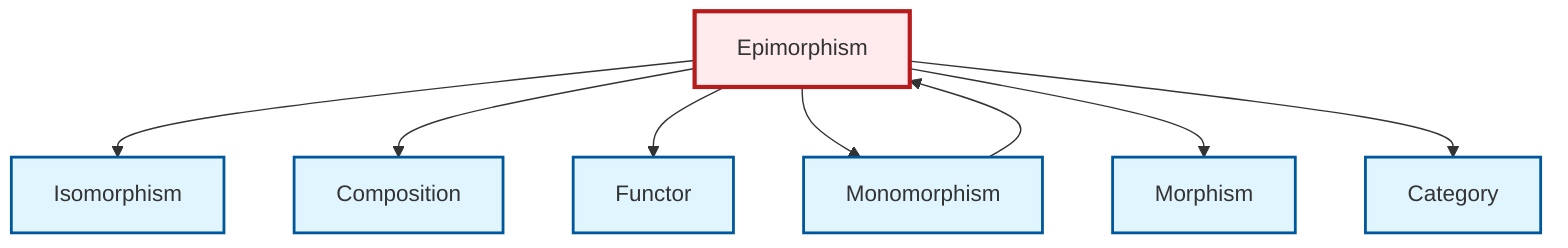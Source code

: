 graph TD
    classDef definition fill:#e1f5fe,stroke:#01579b,stroke-width:2px
    classDef theorem fill:#f3e5f5,stroke:#4a148c,stroke-width:2px
    classDef axiom fill:#fff3e0,stroke:#e65100,stroke-width:2px
    classDef example fill:#e8f5e9,stroke:#1b5e20,stroke-width:2px
    classDef current fill:#ffebee,stroke:#b71c1c,stroke-width:3px
    def-category["Category"]:::definition
    def-composition["Composition"]:::definition
    def-epimorphism["Epimorphism"]:::definition
    def-functor["Functor"]:::definition
    def-isomorphism["Isomorphism"]:::definition
    def-morphism["Morphism"]:::definition
    def-monomorphism["Monomorphism"]:::definition
    def-epimorphism --> def-isomorphism
    def-epimorphism --> def-composition
    def-monomorphism --> def-epimorphism
    def-epimorphism --> def-functor
    def-epimorphism --> def-monomorphism
    def-epimorphism --> def-morphism
    def-epimorphism --> def-category
    class def-epimorphism current